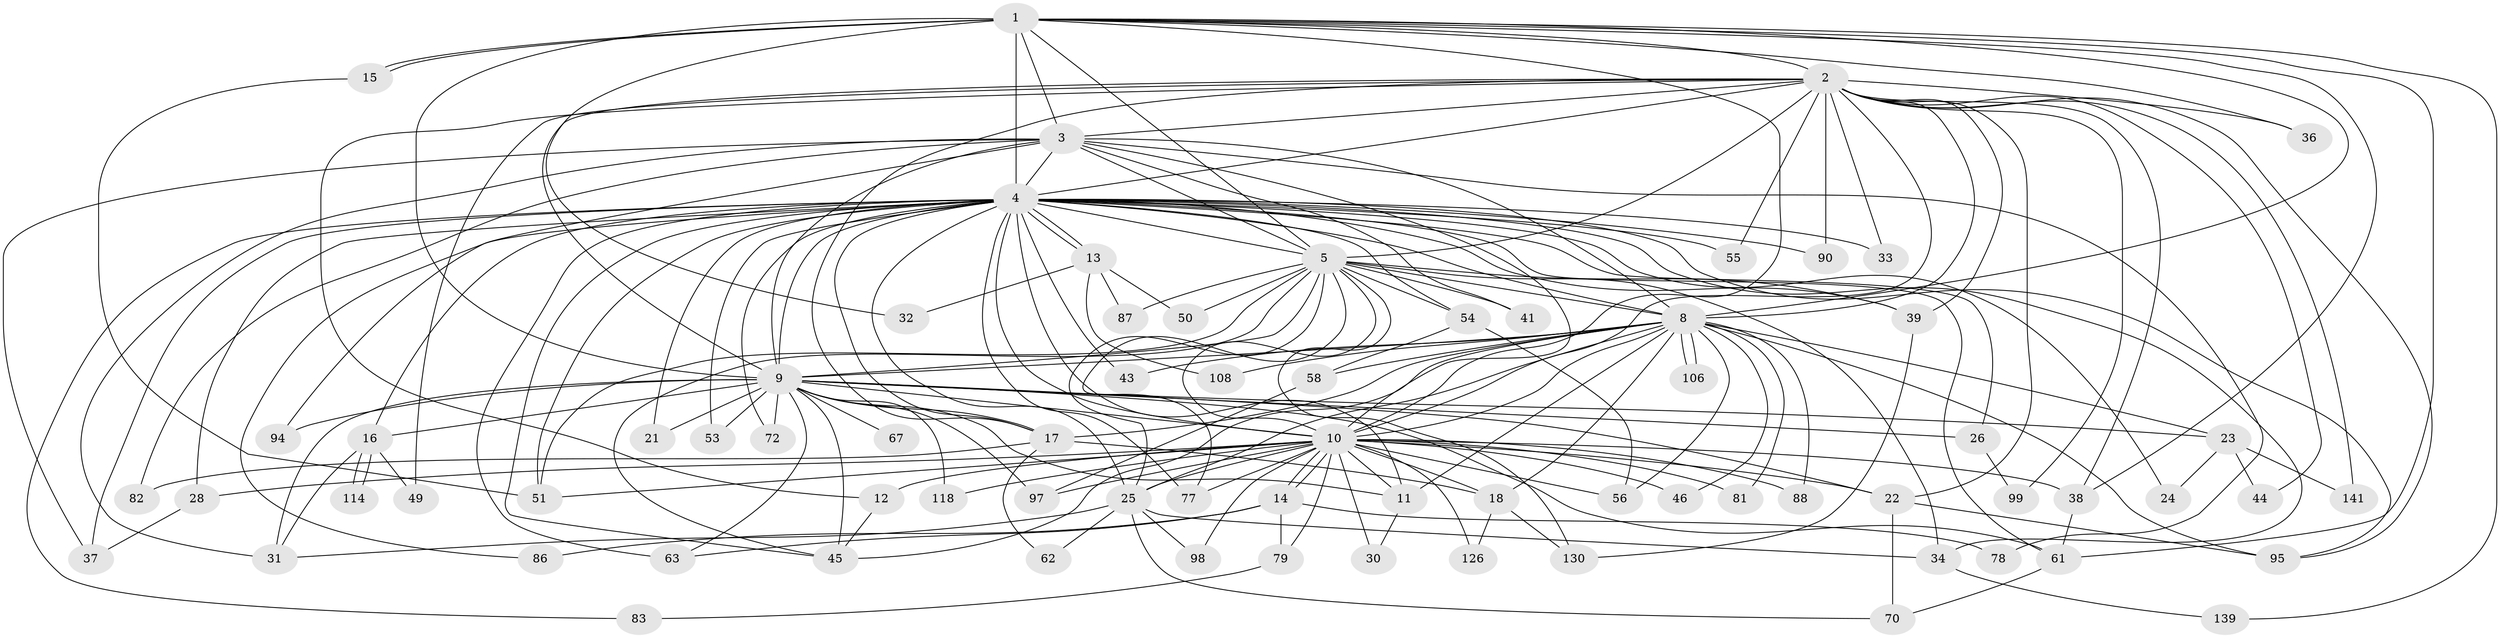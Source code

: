 // original degree distribution, {20: 0.006756756756756757, 26: 0.006756756756756757, 19: 0.006756756756756757, 29: 0.013513513513513514, 17: 0.013513513513513514, 24: 0.006756756756756757, 32: 0.006756756756756757, 36: 0.006756756756756757, 6: 0.033783783783783786, 3: 0.20270270270270271, 8: 0.006756756756756757, 9: 0.013513513513513514, 5: 0.05405405405405406, 4: 0.060810810810810814, 2: 0.5540540540540541, 7: 0.006756756756756757}
// Generated by graph-tools (version 1.1) at 2025/14/03/09/25 04:14:00]
// undirected, 74 vertices, 188 edges
graph export_dot {
graph [start="1"]
  node [color=gray90,style=filled];
  1;
  2 [super="+65+29+60"];
  3 [super="+146+47"];
  4 [super="+76+119+133+140+74+64+85+6+7+66"];
  5 [super="+19+132+112+42+68+57"];
  8 [super="+102+59"];
  9 [super="+93+89+52+48"];
  10;
  11;
  12;
  13;
  14;
  15;
  16 [super="+27+96"];
  17 [super="+92"];
  18;
  21;
  22 [super="+113"];
  23;
  24;
  25 [super="+104+40"];
  26;
  28;
  30;
  31 [super="+75"];
  32;
  33;
  34;
  36;
  37 [super="+127"];
  38 [super="+128"];
  39;
  41;
  43;
  44;
  45;
  46;
  49;
  50;
  51 [super="+80"];
  53;
  54;
  55;
  56 [super="+111"];
  58;
  61 [super="+123"];
  62;
  63 [super="+84+91"];
  67;
  70;
  72 [super="+100"];
  77;
  78;
  79;
  81;
  82;
  83;
  86;
  87;
  88;
  90;
  94;
  95 [super="+142"];
  97;
  98;
  99;
  106;
  108;
  114;
  118;
  126;
  130 [super="+131"];
  139;
  141;
  1 -- 2;
  1 -- 3;
  1 -- 4 [weight=4];
  1 -- 5;
  1 -- 8;
  1 -- 9 [weight=4];
  1 -- 10;
  1 -- 15;
  1 -- 15;
  1 -- 32;
  1 -- 36;
  1 -- 38;
  1 -- 61;
  1 -- 139;
  2 -- 3;
  2 -- 4 [weight=4];
  2 -- 5;
  2 -- 8 [weight=2];
  2 -- 9 [weight=3];
  2 -- 10;
  2 -- 12;
  2 -- 17;
  2 -- 22;
  2 -- 33;
  2 -- 36;
  2 -- 39;
  2 -- 44;
  2 -- 49;
  2 -- 55;
  2 -- 90;
  2 -- 95;
  2 -- 99;
  2 -- 38;
  2 -- 141;
  3 -- 4 [weight=4];
  3 -- 5 [weight=2];
  3 -- 8;
  3 -- 9 [weight=2];
  3 -- 10 [weight=3];
  3 -- 31;
  3 -- 41;
  3 -- 78;
  3 -- 82;
  3 -- 94;
  3 -- 37;
  4 -- 5 [weight=4];
  4 -- 8 [weight=6];
  4 -- 9 [weight=9];
  4 -- 10 [weight=5];
  4 -- 13;
  4 -- 13;
  4 -- 17 [weight=3];
  4 -- 21;
  4 -- 24;
  4 -- 28;
  4 -- 39 [weight=2];
  4 -- 43 [weight=2];
  4 -- 51 [weight=2];
  4 -- 86;
  4 -- 95;
  4 -- 11 [weight=2];
  4 -- 45;
  4 -- 72 [weight=2];
  4 -- 83;
  4 -- 26;
  4 -- 33;
  4 -- 53;
  4 -- 55;
  4 -- 77;
  4 -- 16;
  4 -- 90;
  4 -- 34;
  4 -- 37;
  4 -- 54;
  4 -- 63 [weight=2];
  4 -- 25;
  4 -- 61;
  5 -- 8;
  5 -- 9 [weight=3];
  5 -- 10 [weight=3];
  5 -- 54 [weight=2];
  5 -- 130;
  5 -- 34;
  5 -- 25;
  5 -- 41;
  5 -- 45;
  5 -- 50;
  5 -- 51;
  5 -- 87;
  5 -- 39;
  5 -- 77;
  8 -- 9 [weight=3];
  8 -- 10;
  8 -- 18;
  8 -- 23;
  8 -- 25;
  8 -- 43;
  8 -- 45;
  8 -- 46;
  8 -- 56;
  8 -- 58;
  8 -- 81;
  8 -- 88;
  8 -- 95;
  8 -- 106;
  8 -- 106;
  8 -- 108;
  8 -- 17;
  8 -- 11;
  9 -- 10;
  9 -- 16 [weight=3];
  9 -- 21;
  9 -- 22;
  9 -- 23;
  9 -- 26;
  9 -- 31;
  9 -- 53;
  9 -- 63;
  9 -- 67 [weight=2];
  9 -- 72;
  9 -- 118;
  9 -- 97;
  9 -- 61;
  9 -- 45;
  9 -- 17;
  9 -- 11;
  9 -- 94;
  10 -- 11;
  10 -- 12;
  10 -- 14;
  10 -- 14;
  10 -- 18;
  10 -- 28;
  10 -- 30;
  10 -- 38;
  10 -- 46;
  10 -- 51;
  10 -- 56;
  10 -- 77;
  10 -- 79;
  10 -- 81;
  10 -- 88;
  10 -- 97;
  10 -- 98;
  10 -- 118;
  10 -- 126;
  10 -- 25;
  10 -- 22;
  11 -- 30;
  12 -- 45;
  13 -- 32;
  13 -- 50;
  13 -- 87;
  13 -- 108;
  14 -- 78;
  14 -- 79;
  14 -- 86;
  14 -- 63;
  15 -- 51;
  16 -- 49;
  16 -- 114;
  16 -- 114;
  16 -- 31;
  17 -- 62;
  17 -- 82;
  17 -- 18;
  18 -- 126;
  18 -- 130;
  22 -- 95;
  22 -- 70;
  23 -- 24;
  23 -- 44;
  23 -- 141;
  25 -- 34;
  25 -- 62;
  25 -- 70;
  25 -- 98;
  25 -- 31;
  26 -- 99;
  28 -- 37;
  34 -- 139;
  38 -- 61;
  39 -- 130;
  54 -- 58;
  54 -- 56;
  58 -- 97;
  61 -- 70;
  79 -- 83;
}
